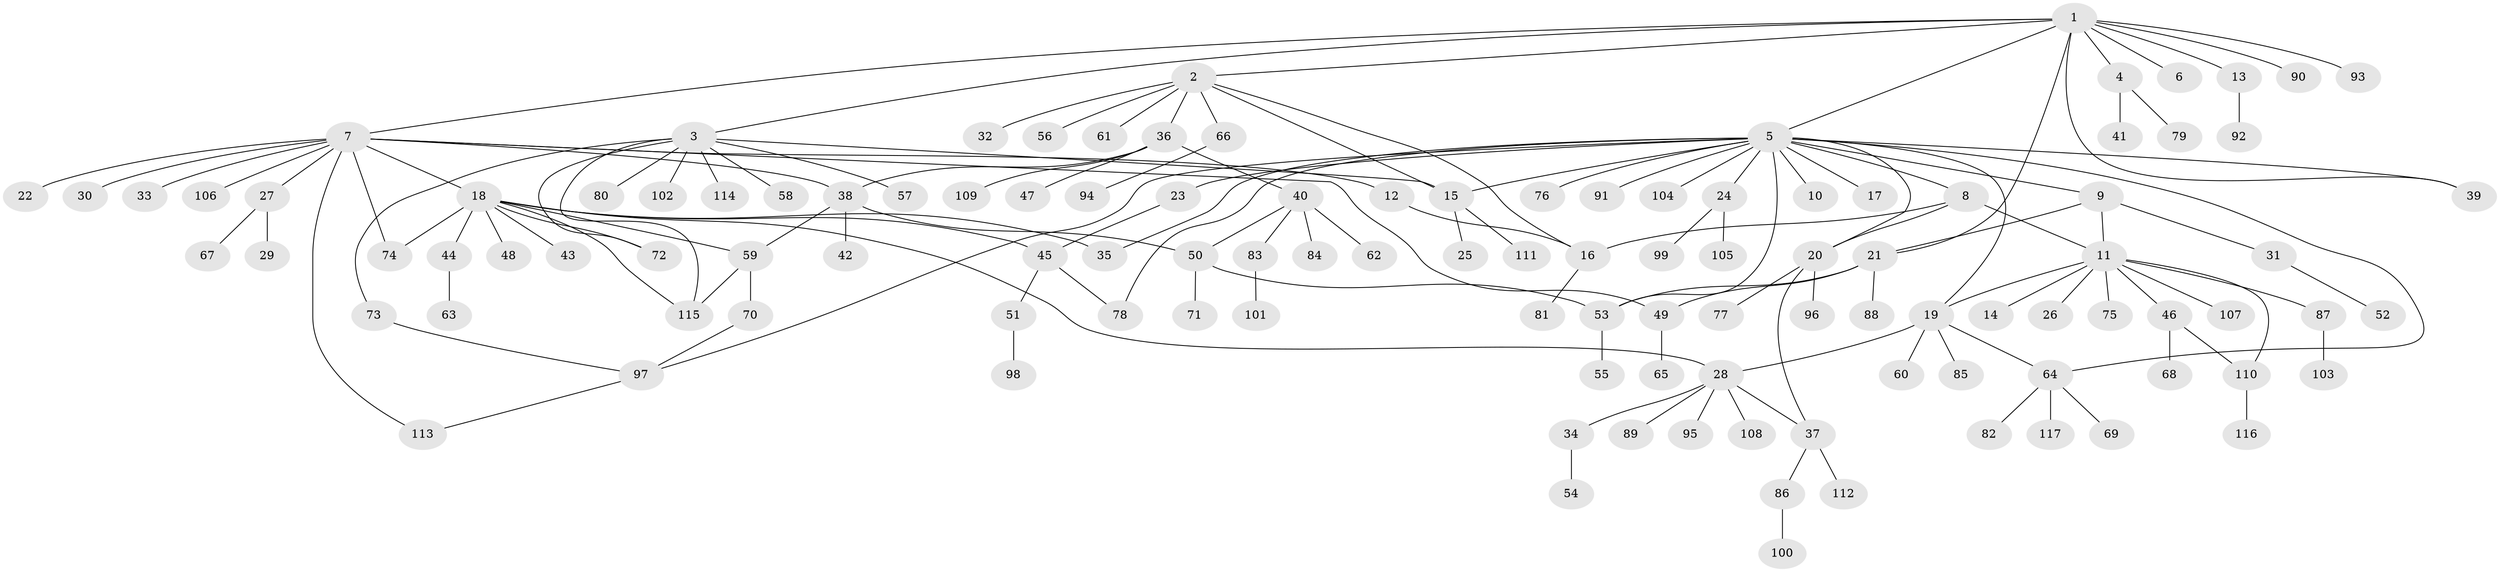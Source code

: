 // Generated by graph-tools (version 1.1) at 2025/35/03/09/25 02:35:52]
// undirected, 117 vertices, 145 edges
graph export_dot {
graph [start="1"]
  node [color=gray90,style=filled];
  1;
  2;
  3;
  4;
  5;
  6;
  7;
  8;
  9;
  10;
  11;
  12;
  13;
  14;
  15;
  16;
  17;
  18;
  19;
  20;
  21;
  22;
  23;
  24;
  25;
  26;
  27;
  28;
  29;
  30;
  31;
  32;
  33;
  34;
  35;
  36;
  37;
  38;
  39;
  40;
  41;
  42;
  43;
  44;
  45;
  46;
  47;
  48;
  49;
  50;
  51;
  52;
  53;
  54;
  55;
  56;
  57;
  58;
  59;
  60;
  61;
  62;
  63;
  64;
  65;
  66;
  67;
  68;
  69;
  70;
  71;
  72;
  73;
  74;
  75;
  76;
  77;
  78;
  79;
  80;
  81;
  82;
  83;
  84;
  85;
  86;
  87;
  88;
  89;
  90;
  91;
  92;
  93;
  94;
  95;
  96;
  97;
  98;
  99;
  100;
  101;
  102;
  103;
  104;
  105;
  106;
  107;
  108;
  109;
  110;
  111;
  112;
  113;
  114;
  115;
  116;
  117;
  1 -- 2;
  1 -- 3;
  1 -- 4;
  1 -- 5;
  1 -- 6;
  1 -- 7;
  1 -- 13;
  1 -- 21;
  1 -- 39;
  1 -- 90;
  1 -- 93;
  2 -- 15;
  2 -- 16;
  2 -- 32;
  2 -- 36;
  2 -- 56;
  2 -- 61;
  2 -- 66;
  3 -- 15;
  3 -- 57;
  3 -- 58;
  3 -- 72;
  3 -- 73;
  3 -- 80;
  3 -- 102;
  3 -- 114;
  3 -- 115;
  4 -- 41;
  4 -- 79;
  5 -- 8;
  5 -- 9;
  5 -- 10;
  5 -- 15;
  5 -- 17;
  5 -- 19;
  5 -- 20;
  5 -- 23;
  5 -- 24;
  5 -- 35;
  5 -- 39;
  5 -- 53;
  5 -- 64;
  5 -- 76;
  5 -- 78;
  5 -- 91;
  5 -- 97;
  5 -- 104;
  7 -- 12;
  7 -- 18;
  7 -- 22;
  7 -- 27;
  7 -- 30;
  7 -- 33;
  7 -- 38;
  7 -- 49;
  7 -- 74;
  7 -- 106;
  7 -- 113;
  8 -- 11;
  8 -- 16;
  8 -- 20;
  9 -- 11;
  9 -- 21;
  9 -- 31;
  11 -- 14;
  11 -- 19;
  11 -- 26;
  11 -- 46;
  11 -- 75;
  11 -- 87;
  11 -- 107;
  11 -- 110;
  12 -- 16;
  13 -- 92;
  15 -- 25;
  15 -- 111;
  16 -- 81;
  18 -- 28;
  18 -- 35;
  18 -- 43;
  18 -- 44;
  18 -- 45;
  18 -- 48;
  18 -- 59;
  18 -- 72;
  18 -- 74;
  18 -- 115;
  19 -- 28;
  19 -- 60;
  19 -- 64;
  19 -- 85;
  20 -- 37;
  20 -- 77;
  20 -- 96;
  21 -- 49;
  21 -- 53;
  21 -- 88;
  23 -- 45;
  24 -- 99;
  24 -- 105;
  27 -- 29;
  27 -- 67;
  28 -- 34;
  28 -- 37;
  28 -- 89;
  28 -- 95;
  28 -- 108;
  31 -- 52;
  34 -- 54;
  36 -- 38;
  36 -- 40;
  36 -- 47;
  36 -- 109;
  37 -- 86;
  37 -- 112;
  38 -- 42;
  38 -- 50;
  38 -- 59;
  40 -- 50;
  40 -- 62;
  40 -- 83;
  40 -- 84;
  44 -- 63;
  45 -- 51;
  45 -- 78;
  46 -- 68;
  46 -- 110;
  49 -- 65;
  50 -- 53;
  50 -- 71;
  51 -- 98;
  53 -- 55;
  59 -- 70;
  59 -- 115;
  64 -- 69;
  64 -- 82;
  64 -- 117;
  66 -- 94;
  70 -- 97;
  73 -- 97;
  83 -- 101;
  86 -- 100;
  87 -- 103;
  97 -- 113;
  110 -- 116;
}
